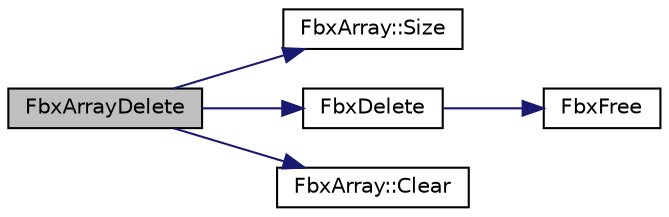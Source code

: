 digraph "FbxArrayDelete"
{
  edge [fontname="Helvetica",fontsize="10",labelfontname="Helvetica",labelfontsize="10"];
  node [fontname="Helvetica",fontsize="10",shape=record];
  rankdir="LR";
  Node0 [label="FbxArrayDelete",height=0.2,width=0.4,color="black", fillcolor="grey75", style="filled", fontcolor="black"];
  Node0 -> Node1 [color="midnightblue",fontsize="10",style="solid",fontname="Helvetica"];
  Node1 [label="FbxArray::Size",height=0.2,width=0.4,color="black", fillcolor="white", style="filled",URL="$class_fbx_array.html#aa76a0ceaf4b13a2acec7c0cdd1c08362"];
  Node0 -> Node2 [color="midnightblue",fontsize="10",style="solid",fontname="Helvetica"];
  Node2 [label="FbxDelete",height=0.2,width=0.4,color="black", fillcolor="white", style="filled",URL="$fbxalloc_8h.html#a55138f34ac93c519a78f624178c128d6",tooltip="Deletion policy for pointer template classes that uses the FbxDelete() function. "];
  Node2 -> Node3 [color="midnightblue",fontsize="10",style="solid",fontname="Helvetica"];
  Node3 [label="FbxFree",height=0.2,width=0.4,color="black", fillcolor="white", style="filled",URL="$fbxalloc_8h.html#a8252906713d55f4c56e7ba84221d3852"];
  Node0 -> Node4 [color="midnightblue",fontsize="10",style="solid",fontname="Helvetica"];
  Node4 [label="FbxArray::Clear",height=0.2,width=0.4,color="black", fillcolor="white", style="filled",URL="$class_fbx_array.html#afeb2b8c53e6364a2d7a82b7a9f7de75f"];
}
